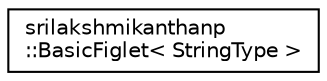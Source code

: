 digraph "Graphical Class Hierarchy"
{
 // LATEX_PDF_SIZE
  edge [fontname="Helvetica",fontsize="10",labelfontname="Helvetica",labelfontsize="10"];
  node [fontname="Helvetica",fontsize="10",shape=record];
  rankdir="LR";
  Node0 [label="srilakshmikanthanp\l::BasicFiglet\< StringType \>",height=0.2,width=0.4,color="black", fillcolor="white", style="filled",URL="$classsrilakshmikanthanp_1_1_basic_figlet.html",tooltip="class BasicFiglet"];
}
